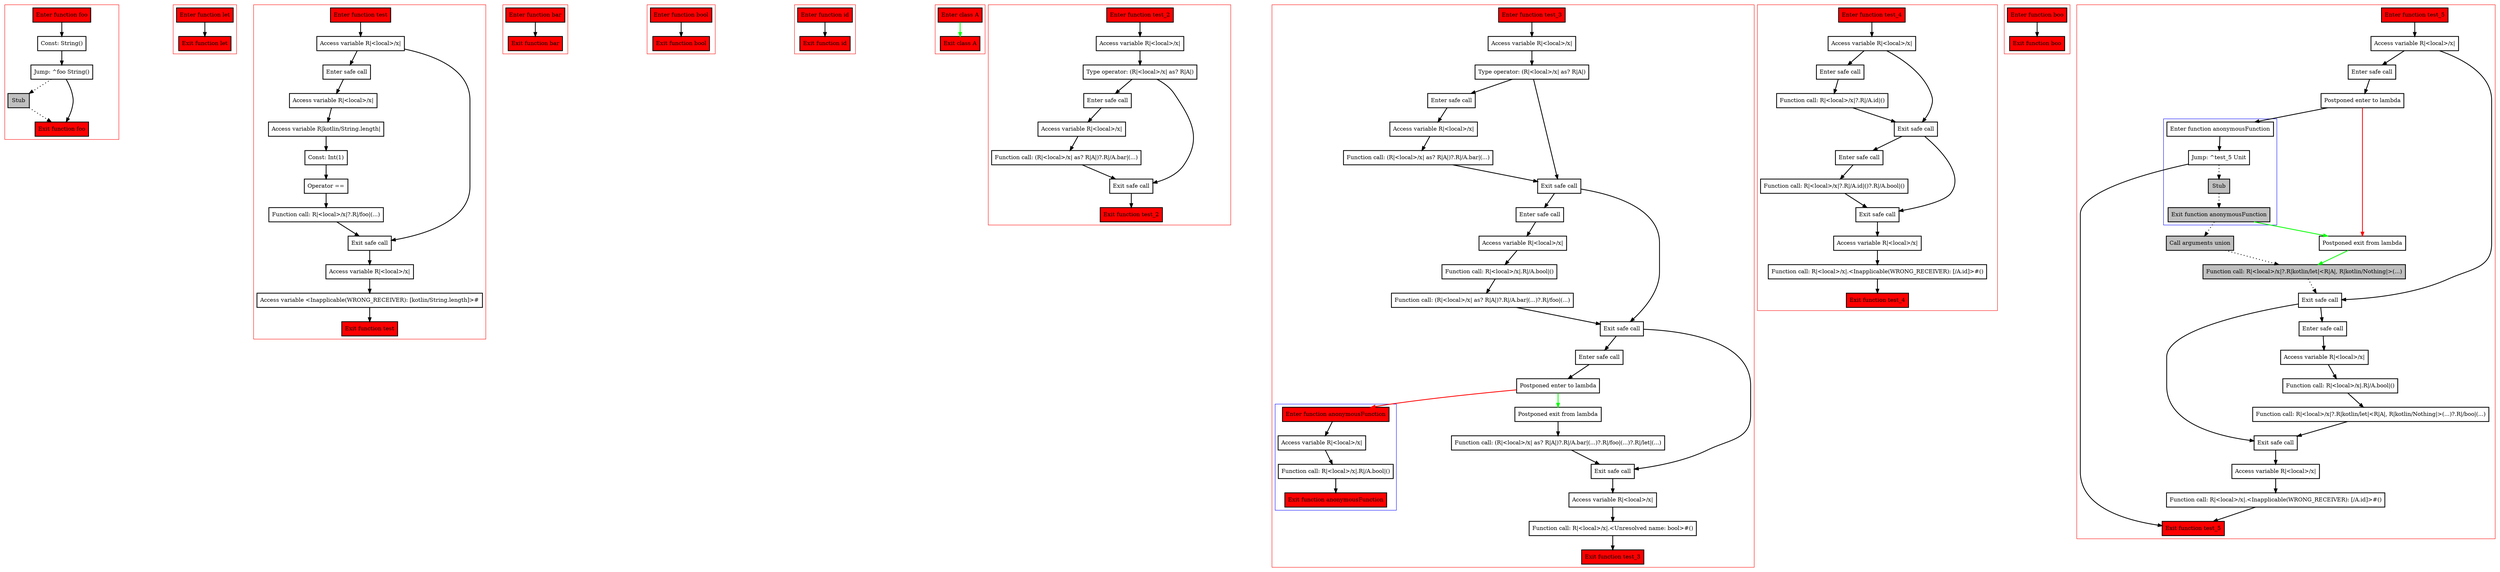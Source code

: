 digraph safeCalls_kt {
    graph [nodesep=3]
    node [shape=box penwidth=2]
    edge [penwidth=2]

    subgraph cluster_0 {
        color=red
        0 [label="Enter function foo" style="filled" fillcolor=red];
        2 [label="Const: String()"];
        3 [label="Jump: ^foo String()"];
        4 [label="Stub" style="filled" fillcolor=gray];
        1 [label="Exit function foo" style="filled" fillcolor=red];
    }
    0 -> {2};
    2 -> {3};
    3 -> {1};
    3 -> {4} [style=dotted];
    4 -> {1} [style=dotted];

    subgraph cluster_1 {
        color=red
        5 [label="Enter function let" style="filled" fillcolor=red];
        6 [label="Exit function let" style="filled" fillcolor=red];
    }
    5 -> {6};

    subgraph cluster_2 {
        color=red
        7 [label="Enter function test" style="filled" fillcolor=red];
        9 [label="Access variable R|<local>/x|"];
        10 [label="Enter safe call"];
        12 [label="Access variable R|<local>/x|"];
        13 [label="Access variable R|kotlin/String.length|"];
        14 [label="Const: Int(1)"];
        15 [label="Operator =="];
        16 [label="Function call: R|<local>/x|?.R|/foo|(...)"];
        11 [label="Exit safe call"];
        17 [label="Access variable R|<local>/x|"];
        18 [label="Access variable <Inapplicable(WRONG_RECEIVER): [kotlin/String.length]>#"];
        8 [label="Exit function test" style="filled" fillcolor=red];
    }
    7 -> {9};
    9 -> {10 11};
    10 -> {12};
    11 -> {17};
    12 -> {13};
    13 -> {14};
    14 -> {15};
    15 -> {16};
    16 -> {11};
    17 -> {18};
    18 -> {8};

    subgraph cluster_3 {
        color=red
        19 [label="Enter function bar" style="filled" fillcolor=red];
        20 [label="Exit function bar" style="filled" fillcolor=red];
    }
    19 -> {20};

    subgraph cluster_4 {
        color=red
        21 [label="Enter function bool" style="filled" fillcolor=red];
        22 [label="Exit function bool" style="filled" fillcolor=red];
    }
    21 -> {22};

    subgraph cluster_5 {
        color=red
        23 [label="Enter function id" style="filled" fillcolor=red];
        24 [label="Exit function id" style="filled" fillcolor=red];
    }
    23 -> {24};

    subgraph cluster_6 {
        color=red
        25 [label="Enter class A" style="filled" fillcolor=red];
        26 [label="Exit class A" style="filled" fillcolor=red];
    }
    25 -> {26} [color=green];

    subgraph cluster_7 {
        color=red
        27 [label="Enter function test_2" style="filled" fillcolor=red];
        29 [label="Access variable R|<local>/x|"];
        30 [label="Type operator: (R|<local>/x| as? R|A|)"];
        31 [label="Enter safe call"];
        33 [label="Access variable R|<local>/x|"];
        34 [label="Function call: (R|<local>/x| as? R|A|)?.R|/A.bar|(...)"];
        32 [label="Exit safe call"];
        28 [label="Exit function test_2" style="filled" fillcolor=red];
    }
    27 -> {29};
    29 -> {30};
    30 -> {31 32};
    31 -> {33};
    32 -> {28};
    33 -> {34};
    34 -> {32};

    subgraph cluster_8 {
        color=red
        35 [label="Enter function test_3" style="filled" fillcolor=red];
        37 [label="Access variable R|<local>/x|"];
        38 [label="Type operator: (R|<local>/x| as? R|A|)"];
        39 [label="Enter safe call"];
        41 [label="Access variable R|<local>/x|"];
        42 [label="Function call: (R|<local>/x| as? R|A|)?.R|/A.bar|(...)"];
        40 [label="Exit safe call"];
        43 [label="Enter safe call"];
        45 [label="Access variable R|<local>/x|"];
        46 [label="Function call: R|<local>/x|.R|/A.bool|()"];
        47 [label="Function call: (R|<local>/x| as? R|A|)?.R|/A.bar|(...)?.R|/foo|(...)"];
        44 [label="Exit safe call"];
        48 [label="Enter safe call"];
        50 [label="Postponed enter to lambda"];
        subgraph cluster_9 {
            color=blue
            55 [label="Enter function anonymousFunction" style="filled" fillcolor=red];
            57 [label="Access variable R|<local>/x|"];
            58 [label="Function call: R|<local>/x|.R|/A.bool|()"];
            56 [label="Exit function anonymousFunction" style="filled" fillcolor=red];
        }
        51 [label="Postponed exit from lambda"];
        52 [label="Function call: (R|<local>/x| as? R|A|)?.R|/A.bar|(...)?.R|/foo|(...)?.R|/let|(...)"];
        49 [label="Exit safe call"];
        53 [label="Access variable R|<local>/x|"];
        54 [label="Function call: R|<local>/x|.<Unresolved name: bool>#()"];
        36 [label="Exit function test_3" style="filled" fillcolor=red];
    }
    35 -> {37};
    37 -> {38};
    38 -> {39 40};
    39 -> {41};
    40 -> {43 44};
    41 -> {42};
    42 -> {40};
    43 -> {45};
    44 -> {48 49};
    45 -> {46};
    46 -> {47};
    47 -> {44};
    48 -> {50};
    49 -> {53};
    50 -> {51 51} [color=green];
    50 -> {55} [color=red];
    51 -> {52};
    52 -> {49};
    53 -> {54};
    54 -> {36};
    55 -> {57};
    57 -> {58};
    58 -> {56};

    subgraph cluster_10 {
        color=red
        59 [label="Enter function test_4" style="filled" fillcolor=red];
        61 [label="Access variable R|<local>/x|"];
        62 [label="Enter safe call"];
        64 [label="Function call: R|<local>/x|?.R|/A.id|()"];
        63 [label="Exit safe call"];
        65 [label="Enter safe call"];
        67 [label="Function call: R|<local>/x|?.R|/A.id|()?.R|/A.bool|()"];
        66 [label="Exit safe call"];
        68 [label="Access variable R|<local>/x|"];
        69 [label="Function call: R|<local>/x|.<Inapplicable(WRONG_RECEIVER): [/A.id]>#()"];
        60 [label="Exit function test_4" style="filled" fillcolor=red];
    }
    59 -> {61};
    61 -> {62 63};
    62 -> {64};
    63 -> {65 66};
    64 -> {63};
    65 -> {67};
    66 -> {68};
    67 -> {66};
    68 -> {69};
    69 -> {60};

    subgraph cluster_11 {
        color=red
        70 [label="Enter function boo" style="filled" fillcolor=red];
        71 [label="Exit function boo" style="filled" fillcolor=red];
    }
    70 -> {71};

    subgraph cluster_12 {
        color=red
        72 [label="Enter function test_5" style="filled" fillcolor=red];
        74 [label="Access variable R|<local>/x|"];
        75 [label="Enter safe call"];
        77 [label="Postponed enter to lambda"];
        subgraph cluster_13 {
            color=blue
            79 [label="Enter function anonymousFunction"];
            81 [label="Jump: ^test_5 Unit"];
            82 [label="Stub" style="filled" fillcolor=gray];
            80 [label="Exit function anonymousFunction" style="filled" fillcolor=gray];
        }
        84 [label="Call arguments union" style="filled" fillcolor=gray];
        78 [label="Postponed exit from lambda"];
        83 [label="Function call: R|<local>/x|?.R|kotlin/let|<R|A|, R|kotlin/Nothing|>(...)" style="filled" fillcolor=gray];
        76 [label="Exit safe call"];
        85 [label="Enter safe call"];
        87 [label="Access variable R|<local>/x|"];
        88 [label="Function call: R|<local>/x|.R|/A.bool|()"];
        89 [label="Function call: R|<local>/x|?.R|kotlin/let|<R|A|, R|kotlin/Nothing|>(...)?.R|/boo|(...)"];
        86 [label="Exit safe call"];
        90 [label="Access variable R|<local>/x|"];
        91 [label="Function call: R|<local>/x|.<Inapplicable(WRONG_RECEIVER): [/A.id]>#()"];
        73 [label="Exit function test_5" style="filled" fillcolor=red];
    }
    72 -> {74};
    74 -> {75 76};
    75 -> {77};
    76 -> {85 86};
    77 -> {79};
    77 -> {78} [color=red];
    78 -> {83} [color=green];
    79 -> {81};
    80 -> {84} [style=dotted];
    80 -> {78} [color=green];
    81 -> {73};
    81 -> {82} [style=dotted];
    82 -> {80} [style=dotted];
    83 -> {76} [style=dotted];
    84 -> {83} [style=dotted];
    85 -> {87};
    86 -> {90};
    87 -> {88};
    88 -> {89};
    89 -> {86};
    90 -> {91};
    91 -> {73};

}
